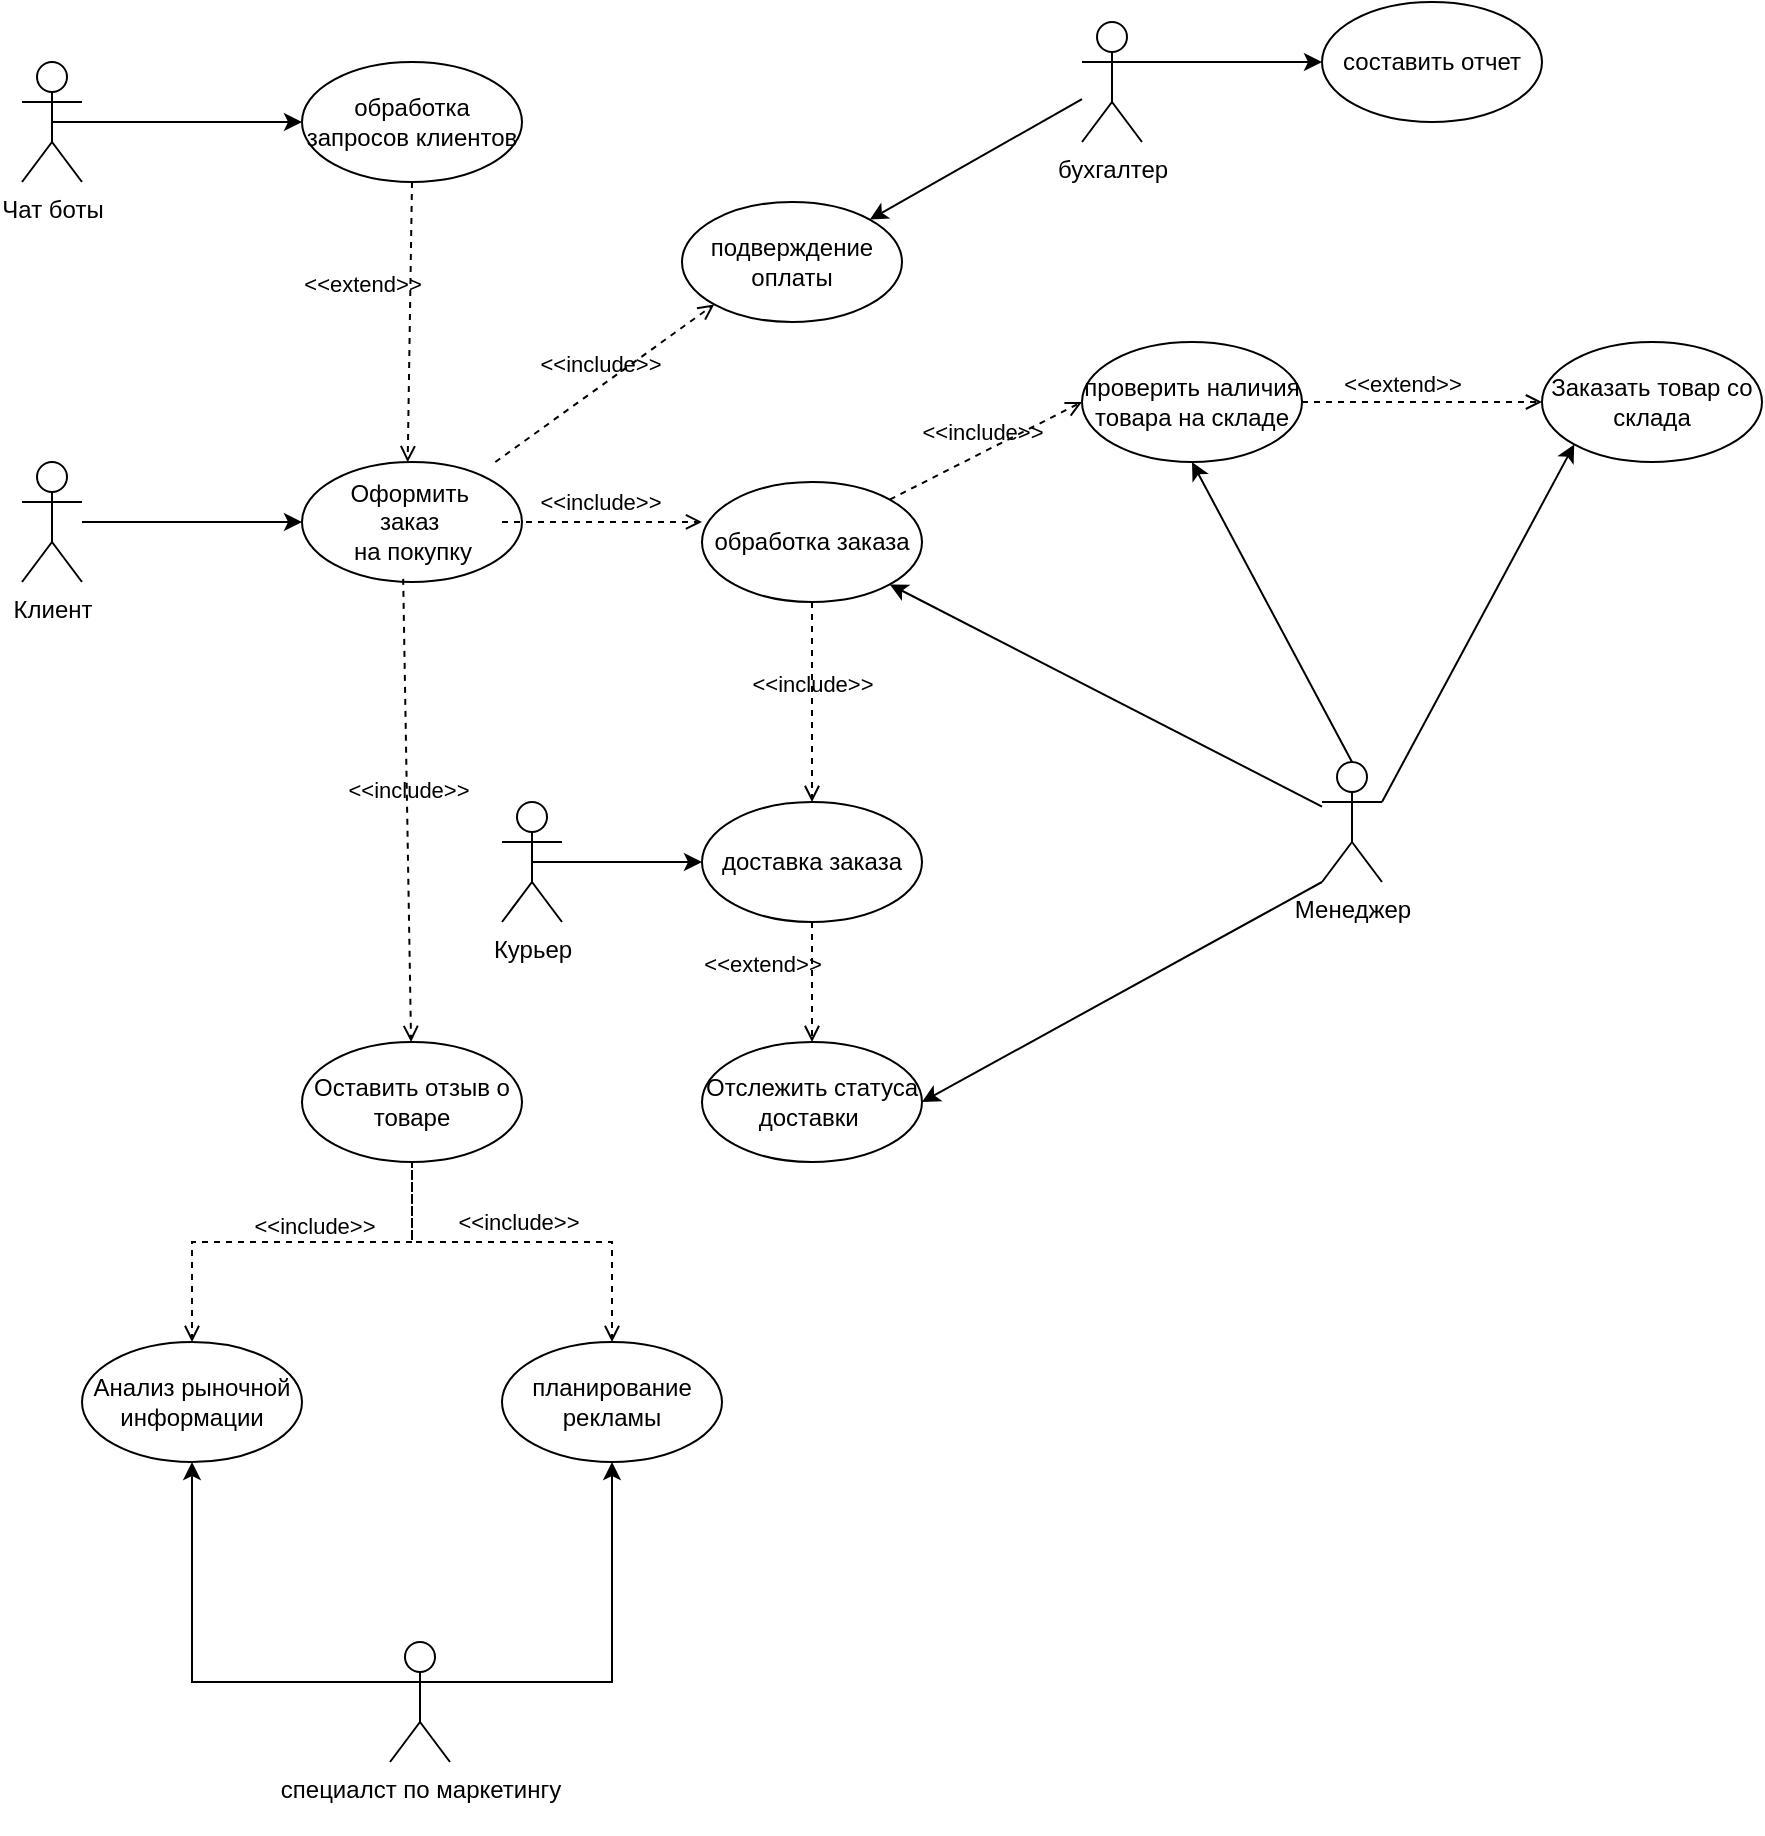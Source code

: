 <mxfile version="24.8.0">
  <diagram name="Page-1" id="8Tn2jqm4uxfZvKQmKd5I">
    <mxGraphModel dx="2345" dy="1124" grid="1" gridSize="10" guides="1" tooltips="1" connect="1" arrows="1" fold="1" page="1" pageScale="1" pageWidth="827" pageHeight="1169" math="0" shadow="0">
      <root>
        <mxCell id="0" />
        <mxCell id="1" parent="0" />
        <mxCell id="1aq5z8RRxSf0HFVu-Xhb-1" value="Менеджер&lt;div&gt;&lt;br&gt;&lt;/div&gt;" style="shape=umlActor;verticalLabelPosition=bottom;verticalAlign=top;html=1;outlineConnect=0;" vertex="1" parent="1">
          <mxGeometry x="880" y="620" width="30" height="60" as="geometry" />
        </mxCell>
        <mxCell id="1aq5z8RRxSf0HFVu-Xhb-2" value="Курьер" style="shape=umlActor;verticalLabelPosition=bottom;verticalAlign=top;html=1;outlineConnect=0;" vertex="1" parent="1">
          <mxGeometry x="470" y="640" width="30" height="60" as="geometry" />
        </mxCell>
        <mxCell id="1aq5z8RRxSf0HFVu-Xhb-3" value="" style="ellipse;whiteSpace=wrap;html=1;" vertex="1" parent="1">
          <mxGeometry x="370" y="470" width="110" height="60" as="geometry" />
        </mxCell>
        <mxCell id="1aq5z8RRxSf0HFVu-Xhb-4" value="Заказать товар со склада" style="ellipse;whiteSpace=wrap;html=1;" vertex="1" parent="1">
          <mxGeometry x="990" y="410" width="110" height="60" as="geometry" />
        </mxCell>
        <mxCell id="1aq5z8RRxSf0HFVu-Xhb-5" value="подверждение оплаты" style="ellipse;whiteSpace=wrap;html=1;" vertex="1" parent="1">
          <mxGeometry x="560" y="340" width="110" height="60" as="geometry" />
        </mxCell>
        <mxCell id="1aq5z8RRxSf0HFVu-Xhb-9" value="Отслежить статуса доставки&amp;nbsp;" style="ellipse;whiteSpace=wrap;html=1;" vertex="1" parent="1">
          <mxGeometry x="570" y="760" width="110" height="60" as="geometry" />
        </mxCell>
        <mxCell id="1aq5z8RRxSf0HFVu-Xhb-12" value="Оформить&amp;nbsp;&lt;div&gt;заказ&amp;nbsp;&lt;/div&gt;&lt;div&gt;на покупку&lt;/div&gt;" style="text;html=1;align=center;verticalAlign=middle;resizable=0;points=[];autosize=1;strokeColor=none;fillColor=none;" vertex="1" parent="1">
          <mxGeometry x="380" y="470" width="90" height="60" as="geometry" />
        </mxCell>
        <mxCell id="1aq5z8RRxSf0HFVu-Xhb-15" value="&amp;lt;&amp;lt;include&amp;gt;&amp;gt;" style="html=1;verticalAlign=bottom;labelBackgroundColor=none;endArrow=open;endFill=0;dashed=1;rounded=0;entryX=0;entryY=1;entryDx=0;entryDy=0;" edge="1" parent="1" source="1aq5z8RRxSf0HFVu-Xhb-12" target="1aq5z8RRxSf0HFVu-Xhb-5">
          <mxGeometry x="-0.013" y="1" width="160" relative="1" as="geometry">
            <mxPoint x="760.001" y="914.932" as="sourcePoint" />
            <mxPoint x="642.211" y="830.005" as="targetPoint" />
            <mxPoint x="-1" as="offset" />
          </mxGeometry>
        </mxCell>
        <mxCell id="1aq5z8RRxSf0HFVu-Xhb-20" value="&amp;lt;&amp;lt;extend&amp;gt;&amp;gt;" style="html=1;verticalAlign=bottom;labelBackgroundColor=none;endArrow=open;endFill=0;dashed=1;rounded=0;exitX=0.5;exitY=1;exitDx=0;exitDy=0;entryX=0.476;entryY=0.002;entryDx=0;entryDy=0;entryPerimeter=0;" edge="1" parent="1" source="1aq5z8RRxSf0HFVu-Xhb-52" target="1aq5z8RRxSf0HFVu-Xhb-12">
          <mxGeometry x="-0.138" y="-24" width="160" relative="1" as="geometry">
            <mxPoint x="330" y="448" as="sourcePoint" />
            <mxPoint x="432" y="360" as="targetPoint" />
            <mxPoint as="offset" />
          </mxGeometry>
        </mxCell>
        <mxCell id="1aq5z8RRxSf0HFVu-Xhb-22" value="&lt;div&gt;Клиент&lt;/div&gt;&lt;div&gt;&lt;br&gt;&lt;/div&gt;" style="shape=umlActor;verticalLabelPosition=bottom;verticalAlign=top;html=1;outlineConnect=0;" vertex="1" parent="1">
          <mxGeometry x="230" y="470" width="30" height="60" as="geometry" />
        </mxCell>
        <mxCell id="1aq5z8RRxSf0HFVu-Xhb-26" value="Чат боты&lt;div&gt;&lt;br&gt;&lt;/div&gt;" style="shape=umlActor;verticalLabelPosition=bottom;verticalAlign=top;html=1;outlineConnect=0;" vertex="1" parent="1">
          <mxGeometry x="230" y="270" width="30" height="60" as="geometry" />
        </mxCell>
        <mxCell id="1aq5z8RRxSf0HFVu-Xhb-27" value="" style="endArrow=classic;html=1;rounded=0;entryX=0;entryY=0.5;entryDx=0;entryDy=0;" edge="1" parent="1" source="1aq5z8RRxSf0HFVu-Xhb-22" target="1aq5z8RRxSf0HFVu-Xhb-3">
          <mxGeometry width="50" height="50" relative="1" as="geometry">
            <mxPoint x="440" y="500" as="sourcePoint" />
            <mxPoint x="490" y="450" as="targetPoint" />
          </mxGeometry>
        </mxCell>
        <mxCell id="1aq5z8RRxSf0HFVu-Xhb-29" value="бухгалтер&lt;div&gt;&lt;br&gt;&lt;/div&gt;" style="shape=umlActor;verticalLabelPosition=bottom;verticalAlign=top;html=1;outlineConnect=0;" vertex="1" parent="1">
          <mxGeometry x="760" y="250" width="30" height="60" as="geometry" />
        </mxCell>
        <mxCell id="1aq5z8RRxSf0HFVu-Xhb-30" value="" style="endArrow=classic;html=1;rounded=0;entryX=1;entryY=0;entryDx=0;entryDy=0;" edge="1" parent="1" source="1aq5z8RRxSf0HFVu-Xhb-29" target="1aq5z8RRxSf0HFVu-Xhb-5">
          <mxGeometry width="50" height="50" relative="1" as="geometry">
            <mxPoint x="640" y="430" as="sourcePoint" />
            <mxPoint x="690" y="380" as="targetPoint" />
          </mxGeometry>
        </mxCell>
        <mxCell id="1aq5z8RRxSf0HFVu-Xhb-31" value="составить отчет" style="ellipse;whiteSpace=wrap;html=1;" vertex="1" parent="1">
          <mxGeometry x="880" y="240" width="110" height="60" as="geometry" />
        </mxCell>
        <mxCell id="1aq5z8RRxSf0HFVu-Xhb-32" value="" style="endArrow=classic;html=1;rounded=0;exitX=1;exitY=0.333;exitDx=0;exitDy=0;exitPerimeter=0;entryX=0;entryY=0.5;entryDx=0;entryDy=0;" edge="1" parent="1" source="1aq5z8RRxSf0HFVu-Xhb-29" target="1aq5z8RRxSf0HFVu-Xhb-31">
          <mxGeometry width="50" height="50" relative="1" as="geometry">
            <mxPoint x="640" y="430" as="sourcePoint" />
            <mxPoint x="690" y="380" as="targetPoint" />
          </mxGeometry>
        </mxCell>
        <mxCell id="1aq5z8RRxSf0HFVu-Xhb-35" value="обработка заказа" style="ellipse;whiteSpace=wrap;html=1;" vertex="1" parent="1">
          <mxGeometry x="570" y="480" width="110" height="60" as="geometry" />
        </mxCell>
        <mxCell id="1aq5z8RRxSf0HFVu-Xhb-36" value="&amp;lt;&amp;lt;include&amp;gt;&amp;gt;" style="html=1;verticalAlign=bottom;labelBackgroundColor=none;endArrow=open;endFill=0;dashed=1;rounded=0;entryX=0;entryY=0.333;entryDx=0;entryDy=0;entryPerimeter=0;" edge="1" parent="1" source="1aq5z8RRxSf0HFVu-Xhb-12" target="1aq5z8RRxSf0HFVu-Xhb-35">
          <mxGeometry x="-0.02" y="1" width="160" relative="1" as="geometry">
            <mxPoint x="490" y="510" as="sourcePoint" />
            <mxPoint x="580" y="510" as="targetPoint" />
            <mxPoint as="offset" />
          </mxGeometry>
        </mxCell>
        <mxCell id="1aq5z8RRxSf0HFVu-Xhb-37" value="" style="endArrow=classic;html=1;rounded=0;entryX=1;entryY=1;entryDx=0;entryDy=0;" edge="1" parent="1" source="1aq5z8RRxSf0HFVu-Xhb-1" target="1aq5z8RRxSf0HFVu-Xhb-35">
          <mxGeometry width="50" height="50" relative="1" as="geometry">
            <mxPoint x="630" y="450" as="sourcePoint" />
            <mxPoint x="680" y="400" as="targetPoint" />
          </mxGeometry>
        </mxCell>
        <mxCell id="1aq5z8RRxSf0HFVu-Xhb-38" value="&amp;lt;&amp;lt;include&amp;gt;&amp;gt;" style="html=1;verticalAlign=bottom;labelBackgroundColor=none;endArrow=open;endFill=0;dashed=1;rounded=0;exitX=0.5;exitY=1;exitDx=0;exitDy=0;entryX=0.5;entryY=0;entryDx=0;entryDy=0;" edge="1" parent="1" source="1aq5z8RRxSf0HFVu-Xhb-35" target="1aq5z8RRxSf0HFVu-Xhb-39">
          <mxGeometry x="-0.013" y="1" width="160" relative="1" as="geometry">
            <mxPoint x="471" y="540" as="sourcePoint" />
            <mxPoint x="680" y="810" as="targetPoint" />
            <mxPoint x="-1" as="offset" />
          </mxGeometry>
        </mxCell>
        <mxCell id="1aq5z8RRxSf0HFVu-Xhb-39" value="доставка заказа" style="ellipse;whiteSpace=wrap;html=1;" vertex="1" parent="1">
          <mxGeometry x="570" y="640" width="110" height="60" as="geometry" />
        </mxCell>
        <mxCell id="1aq5z8RRxSf0HFVu-Xhb-42" value="" style="endArrow=classic;html=1;rounded=0;entryX=0;entryY=0.5;entryDx=0;entryDy=0;exitX=0.5;exitY=0.5;exitDx=0;exitDy=0;exitPerimeter=0;" edge="1" parent="1" source="1aq5z8RRxSf0HFVu-Xhb-2" target="1aq5z8RRxSf0HFVu-Xhb-39">
          <mxGeometry width="50" height="50" relative="1" as="geometry">
            <mxPoint x="800" y="735" as="sourcePoint" />
            <mxPoint x="690" y="770" as="targetPoint" />
          </mxGeometry>
        </mxCell>
        <mxCell id="1aq5z8RRxSf0HFVu-Xhb-44" value="проверить наличия товара на складе" style="ellipse;whiteSpace=wrap;html=1;" vertex="1" parent="1">
          <mxGeometry x="760" y="410" width="110" height="60" as="geometry" />
        </mxCell>
        <mxCell id="1aq5z8RRxSf0HFVu-Xhb-45" value="&amp;lt;&amp;lt;include&amp;gt;&amp;gt;" style="html=1;verticalAlign=bottom;labelBackgroundColor=none;endArrow=open;endFill=0;dashed=1;rounded=0;exitX=1;exitY=0;exitDx=0;exitDy=0;entryX=0;entryY=0.5;entryDx=0;entryDy=0;" edge="1" parent="1" source="1aq5z8RRxSf0HFVu-Xhb-35" target="1aq5z8RRxSf0HFVu-Xhb-44">
          <mxGeometry x="-0.013" y="1" width="160" relative="1" as="geometry">
            <mxPoint x="635" y="550" as="sourcePoint" />
            <mxPoint x="635" y="650" as="targetPoint" />
            <mxPoint x="-1" as="offset" />
          </mxGeometry>
        </mxCell>
        <mxCell id="1aq5z8RRxSf0HFVu-Xhb-47" value="&amp;lt;&amp;lt;extend&amp;gt;&amp;gt;" style="html=1;verticalAlign=bottom;labelBackgroundColor=none;endArrow=open;endFill=0;dashed=1;rounded=0;exitX=1;exitY=0.5;exitDx=0;exitDy=0;entryX=0;entryY=0.5;entryDx=0;entryDy=0;" edge="1" parent="1" source="1aq5z8RRxSf0HFVu-Xhb-44" target="1aq5z8RRxSf0HFVu-Xhb-4">
          <mxGeometry x="-0.167" width="160" relative="1" as="geometry">
            <mxPoint x="920" y="508" as="sourcePoint" />
            <mxPoint x="1040" y="440" as="targetPoint" />
            <mxPoint as="offset" />
          </mxGeometry>
        </mxCell>
        <mxCell id="1aq5z8RRxSf0HFVu-Xhb-48" value="" style="endArrow=classic;html=1;rounded=0;exitX=1;exitY=0.333;exitDx=0;exitDy=0;exitPerimeter=0;entryX=0;entryY=1;entryDx=0;entryDy=0;" edge="1" parent="1" source="1aq5z8RRxSf0HFVu-Xhb-1" target="1aq5z8RRxSf0HFVu-Xhb-4">
          <mxGeometry width="50" height="50" relative="1" as="geometry">
            <mxPoint x="860" y="390" as="sourcePoint" />
            <mxPoint x="910" y="340" as="targetPoint" />
          </mxGeometry>
        </mxCell>
        <mxCell id="1aq5z8RRxSf0HFVu-Xhb-50" value="" style="endArrow=classic;html=1;rounded=0;exitX=0.5;exitY=0;exitDx=0;exitDy=0;exitPerimeter=0;entryX=0.5;entryY=1;entryDx=0;entryDy=0;" edge="1" parent="1" source="1aq5z8RRxSf0HFVu-Xhb-1" target="1aq5z8RRxSf0HFVu-Xhb-44">
          <mxGeometry width="50" height="50" relative="1" as="geometry">
            <mxPoint x="900" y="610" as="sourcePoint" />
            <mxPoint x="1016" y="471" as="targetPoint" />
          </mxGeometry>
        </mxCell>
        <mxCell id="1aq5z8RRxSf0HFVu-Xhb-51" value="&amp;lt;&amp;lt;extend&amp;gt;&amp;gt;" style="html=1;verticalAlign=bottom;labelBackgroundColor=none;endArrow=open;endFill=0;dashed=1;rounded=0;exitX=0.5;exitY=1;exitDx=0;exitDy=0;entryX=0.5;entryY=0;entryDx=0;entryDy=0;" edge="1" parent="1" source="1aq5z8RRxSf0HFVu-Xhb-39" target="1aq5z8RRxSf0HFVu-Xhb-9">
          <mxGeometry y="-25" width="160" relative="1" as="geometry">
            <mxPoint x="204" y="1098" as="sourcePoint" />
            <mxPoint x="306" y="1010" as="targetPoint" />
            <mxPoint as="offset" />
          </mxGeometry>
        </mxCell>
        <mxCell id="1aq5z8RRxSf0HFVu-Xhb-52" value="обработка запросов клиентов" style="ellipse;whiteSpace=wrap;html=1;" vertex="1" parent="1">
          <mxGeometry x="370" y="270" width="110" height="60" as="geometry" />
        </mxCell>
        <mxCell id="1aq5z8RRxSf0HFVu-Xhb-54" value="" style="endArrow=classic;html=1;rounded=0;exitX=0.5;exitY=0.5;exitDx=0;exitDy=0;exitPerimeter=0;" edge="1" parent="1" source="1aq5z8RRxSf0HFVu-Xhb-26" target="1aq5z8RRxSf0HFVu-Xhb-52">
          <mxGeometry width="50" height="50" relative="1" as="geometry">
            <mxPoint x="490" y="450" as="sourcePoint" />
            <mxPoint x="540" y="400" as="targetPoint" />
          </mxGeometry>
        </mxCell>
        <mxCell id="1aq5z8RRxSf0HFVu-Xhb-55" value="" style="endArrow=classic;html=1;rounded=0;exitX=0;exitY=1;exitDx=0;exitDy=0;exitPerimeter=0;entryX=1;entryY=0.5;entryDx=0;entryDy=0;" edge="1" parent="1" source="1aq5z8RRxSf0HFVu-Xhb-1" target="1aq5z8RRxSf0HFVu-Xhb-9">
          <mxGeometry width="50" height="50" relative="1" as="geometry">
            <mxPoint x="730" y="790" as="sourcePoint" />
            <mxPoint x="780" y="740" as="targetPoint" />
          </mxGeometry>
        </mxCell>
        <mxCell id="1aq5z8RRxSf0HFVu-Xhb-56" value="Оставить отзыв о товаре" style="ellipse;whiteSpace=wrap;html=1;" vertex="1" parent="1">
          <mxGeometry x="370" y="760" width="110" height="60" as="geometry" />
        </mxCell>
        <mxCell id="1aq5z8RRxSf0HFVu-Xhb-57" value="&amp;lt;&amp;lt;include&amp;gt;&amp;gt;" style="html=1;verticalAlign=bottom;labelBackgroundColor=none;endArrow=open;endFill=0;dashed=1;rounded=0;exitX=0.451;exitY=0.974;exitDx=0;exitDy=0;exitPerimeter=0;" edge="1" parent="1" source="1aq5z8RRxSf0HFVu-Xhb-12" target="1aq5z8RRxSf0HFVu-Xhb-56">
          <mxGeometry x="-0.013" y="1" width="160" relative="1" as="geometry">
            <mxPoint x="635" y="550" as="sourcePoint" />
            <mxPoint x="635" y="650" as="targetPoint" />
            <mxPoint x="-1" as="offset" />
          </mxGeometry>
        </mxCell>
        <mxCell id="1aq5z8RRxSf0HFVu-Xhb-58" value="специалст по маркетингу&lt;div&gt;&lt;br&gt;&lt;/div&gt;" style="shape=umlActor;verticalLabelPosition=bottom;verticalAlign=top;html=1;outlineConnect=0;" vertex="1" parent="1">
          <mxGeometry x="414" y="1060" width="30" height="60" as="geometry" />
        </mxCell>
        <mxCell id="1aq5z8RRxSf0HFVu-Xhb-59" value="Aнализ рыночной информации" style="ellipse;whiteSpace=wrap;html=1;" vertex="1" parent="1">
          <mxGeometry x="260" y="910" width="110" height="60" as="geometry" />
        </mxCell>
        <mxCell id="1aq5z8RRxSf0HFVu-Xhb-60" value="планирование рекламы" style="ellipse;whiteSpace=wrap;html=1;" vertex="1" parent="1">
          <mxGeometry x="470" y="910" width="110" height="60" as="geometry" />
        </mxCell>
        <mxCell id="1aq5z8RRxSf0HFVu-Xhb-61" value="&amp;lt;&amp;lt;include&amp;gt;&amp;gt;" style="html=1;verticalAlign=bottom;labelBackgroundColor=none;endArrow=open;endFill=0;dashed=1;rounded=0;exitX=0.5;exitY=1;exitDx=0;exitDy=0;entryX=0.5;entryY=0;entryDx=0;entryDy=0;" edge="1" parent="1" target="1aq5z8RRxSf0HFVu-Xhb-59">
          <mxGeometry x="-0.013" y="1" width="160" relative="1" as="geometry">
            <mxPoint x="425" y="840" as="sourcePoint" />
            <mxPoint x="315" y="890" as="targetPoint" />
            <mxPoint x="-1" as="offset" />
            <Array as="points">
              <mxPoint x="425" y="820" />
              <mxPoint x="425" y="860" />
              <mxPoint x="315" y="860" />
            </Array>
          </mxGeometry>
        </mxCell>
        <mxCell id="1aq5z8RRxSf0HFVu-Xhb-62" value="&amp;lt;&amp;lt;include&amp;gt;&amp;gt;" style="html=1;verticalAlign=bottom;labelBackgroundColor=none;endArrow=open;endFill=0;dashed=1;rounded=0;exitX=0.5;exitY=1;exitDx=0;exitDy=0;entryX=0.5;entryY=0;entryDx=0;entryDy=0;" edge="1" parent="1" source="1aq5z8RRxSf0HFVu-Xhb-56" target="1aq5z8RRxSf0HFVu-Xhb-60">
          <mxGeometry x="-0.013" y="1" width="160" relative="1" as="geometry">
            <mxPoint x="460" y="850" as="sourcePoint" />
            <mxPoint x="463" y="1082" as="targetPoint" />
            <mxPoint x="-1" as="offset" />
            <Array as="points">
              <mxPoint x="425" y="860" />
              <mxPoint x="525" y="860" />
            </Array>
          </mxGeometry>
        </mxCell>
        <mxCell id="1aq5z8RRxSf0HFVu-Xhb-63" value="" style="endArrow=classic;html=1;rounded=0;exitX=0;exitY=0.333;exitDx=0;exitDy=0;exitPerimeter=0;entryX=0.5;entryY=1;entryDx=0;entryDy=0;" edge="1" parent="1" source="1aq5z8RRxSf0HFVu-Xhb-58" target="1aq5z8RRxSf0HFVu-Xhb-59">
          <mxGeometry width="50" height="50" relative="1" as="geometry">
            <mxPoint x="380" y="900" as="sourcePoint" />
            <mxPoint x="430" y="850" as="targetPoint" />
            <Array as="points">
              <mxPoint x="315" y="1080" />
            </Array>
          </mxGeometry>
        </mxCell>
        <mxCell id="1aq5z8RRxSf0HFVu-Xhb-64" value="" style="endArrow=classic;html=1;rounded=0;exitX=1;exitY=0.333;exitDx=0;exitDy=0;exitPerimeter=0;entryX=0.5;entryY=1;entryDx=0;entryDy=0;" edge="1" parent="1" source="1aq5z8RRxSf0HFVu-Xhb-58" target="1aq5z8RRxSf0HFVu-Xhb-60">
          <mxGeometry width="50" height="50" relative="1" as="geometry">
            <mxPoint x="380" y="1050" as="sourcePoint" />
            <mxPoint x="430" y="1000" as="targetPoint" />
            <Array as="points">
              <mxPoint x="525" y="1080" />
            </Array>
          </mxGeometry>
        </mxCell>
      </root>
    </mxGraphModel>
  </diagram>
</mxfile>
